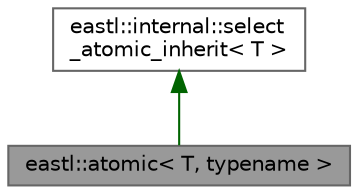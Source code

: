 digraph "eastl::atomic&lt; T, typename &gt;"
{
 // LATEX_PDF_SIZE
  bgcolor="transparent";
  edge [fontname=Helvetica,fontsize=10,labelfontname=Helvetica,labelfontsize=10];
  node [fontname=Helvetica,fontsize=10,shape=box,height=0.2,width=0.4];
  Node1 [id="Node000001",label="eastl::atomic\< T, typename \>",height=0.2,width=0.4,color="gray40", fillcolor="grey60", style="filled", fontcolor="black",tooltip=" "];
  Node2 -> Node1 [id="edge2_Node000001_Node000002",dir="back",color="darkgreen",style="solid",tooltip=" "];
  Node2 [id="Node000002",label="eastl::internal::select\l_atomic_inherit\< T \>",height=0.2,width=0.4,color="gray40", fillcolor="white", style="filled",tooltip=" "];
}
